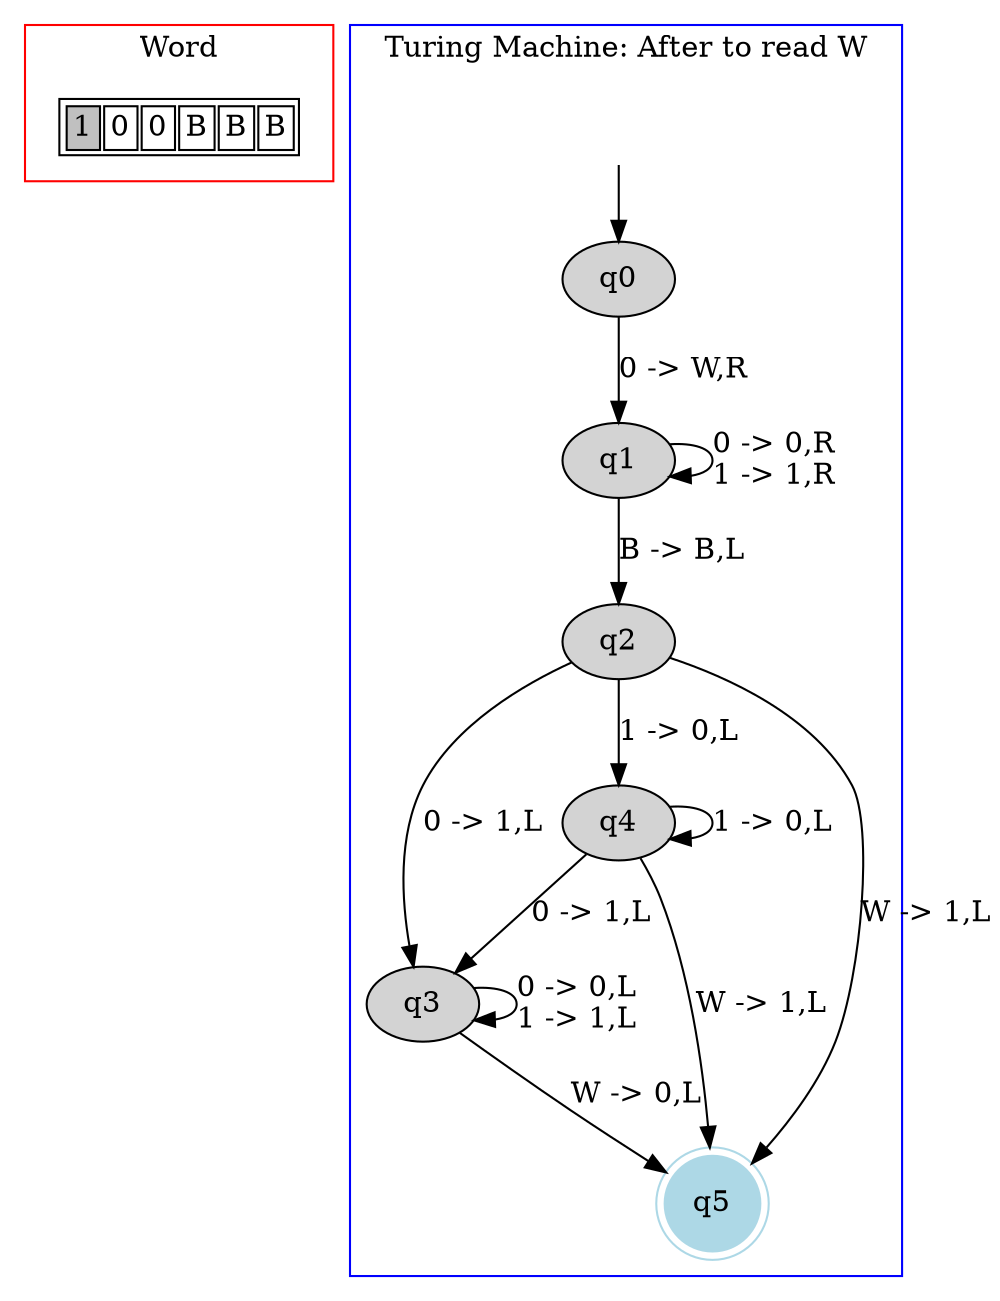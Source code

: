 digraph G {
	subgraph cluster_0 {
		node [shape=plaintext];

struct1 [label=<<TABLE>
<TR>
<TD BGCOLOR="gray"><FONT>1</FONT></TD>
<TD><FONT>0</FONT></TD>
<TD><FONT>0</FONT></TD>
<TD><FONT>B</FONT></TD>
<TD><FONT>B</FONT></TD>
<TD><FONT>B</FONT></TD>
</TR>
</TABLE>>];
label = "Word";
color=red;
}
	subgraph cluster_1 {
		node [style=filled];
		label = "Turing Machine: After to read W"
		color=blue;

		q0;
		q1;
		q2;
		q3;
		q4;
		q5 [shape="doublecircle",color="lightblue"];
		q0->q1[label="0 -> W,R"];
		q1->q1[label="0 -> 0,R
1 -> 1,R"];
		q1->q2[label="B -> B,L"];
		q2->q3[label="0 -> 1,L"];
		q2->q4[label="1 -> 0,L"];
		q2->q5[label="W -> 1,L"];
		q3->q3[label="0 -> 0,L
1 -> 1,L"];
		q3->q5[label="W -> 0,L"];
		q4->q3[label="0 -> 1,L"];
		q4->q4[label="1 -> 0,L"];
		q4->q5[label="W -> 1,L"];
x [color=white, label=""];		x->q0	}

}